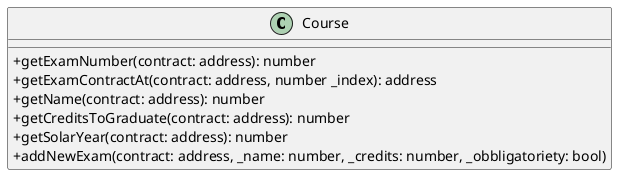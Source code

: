 @startuml
skinparam classAttributeIconSize 0
class Course{
+ getExamNumber(contract: address): number
+ getExamContractAt(contract: address, number _index): address
+ getName(contract: address): number
+ getCreditsToGraduate(contract: address): number
+ getSolarYear(contract: address): number
+ addNewExam(contract: address, _name: number, _credits: number, _obbligatoriety: bool)
}
@enduml
